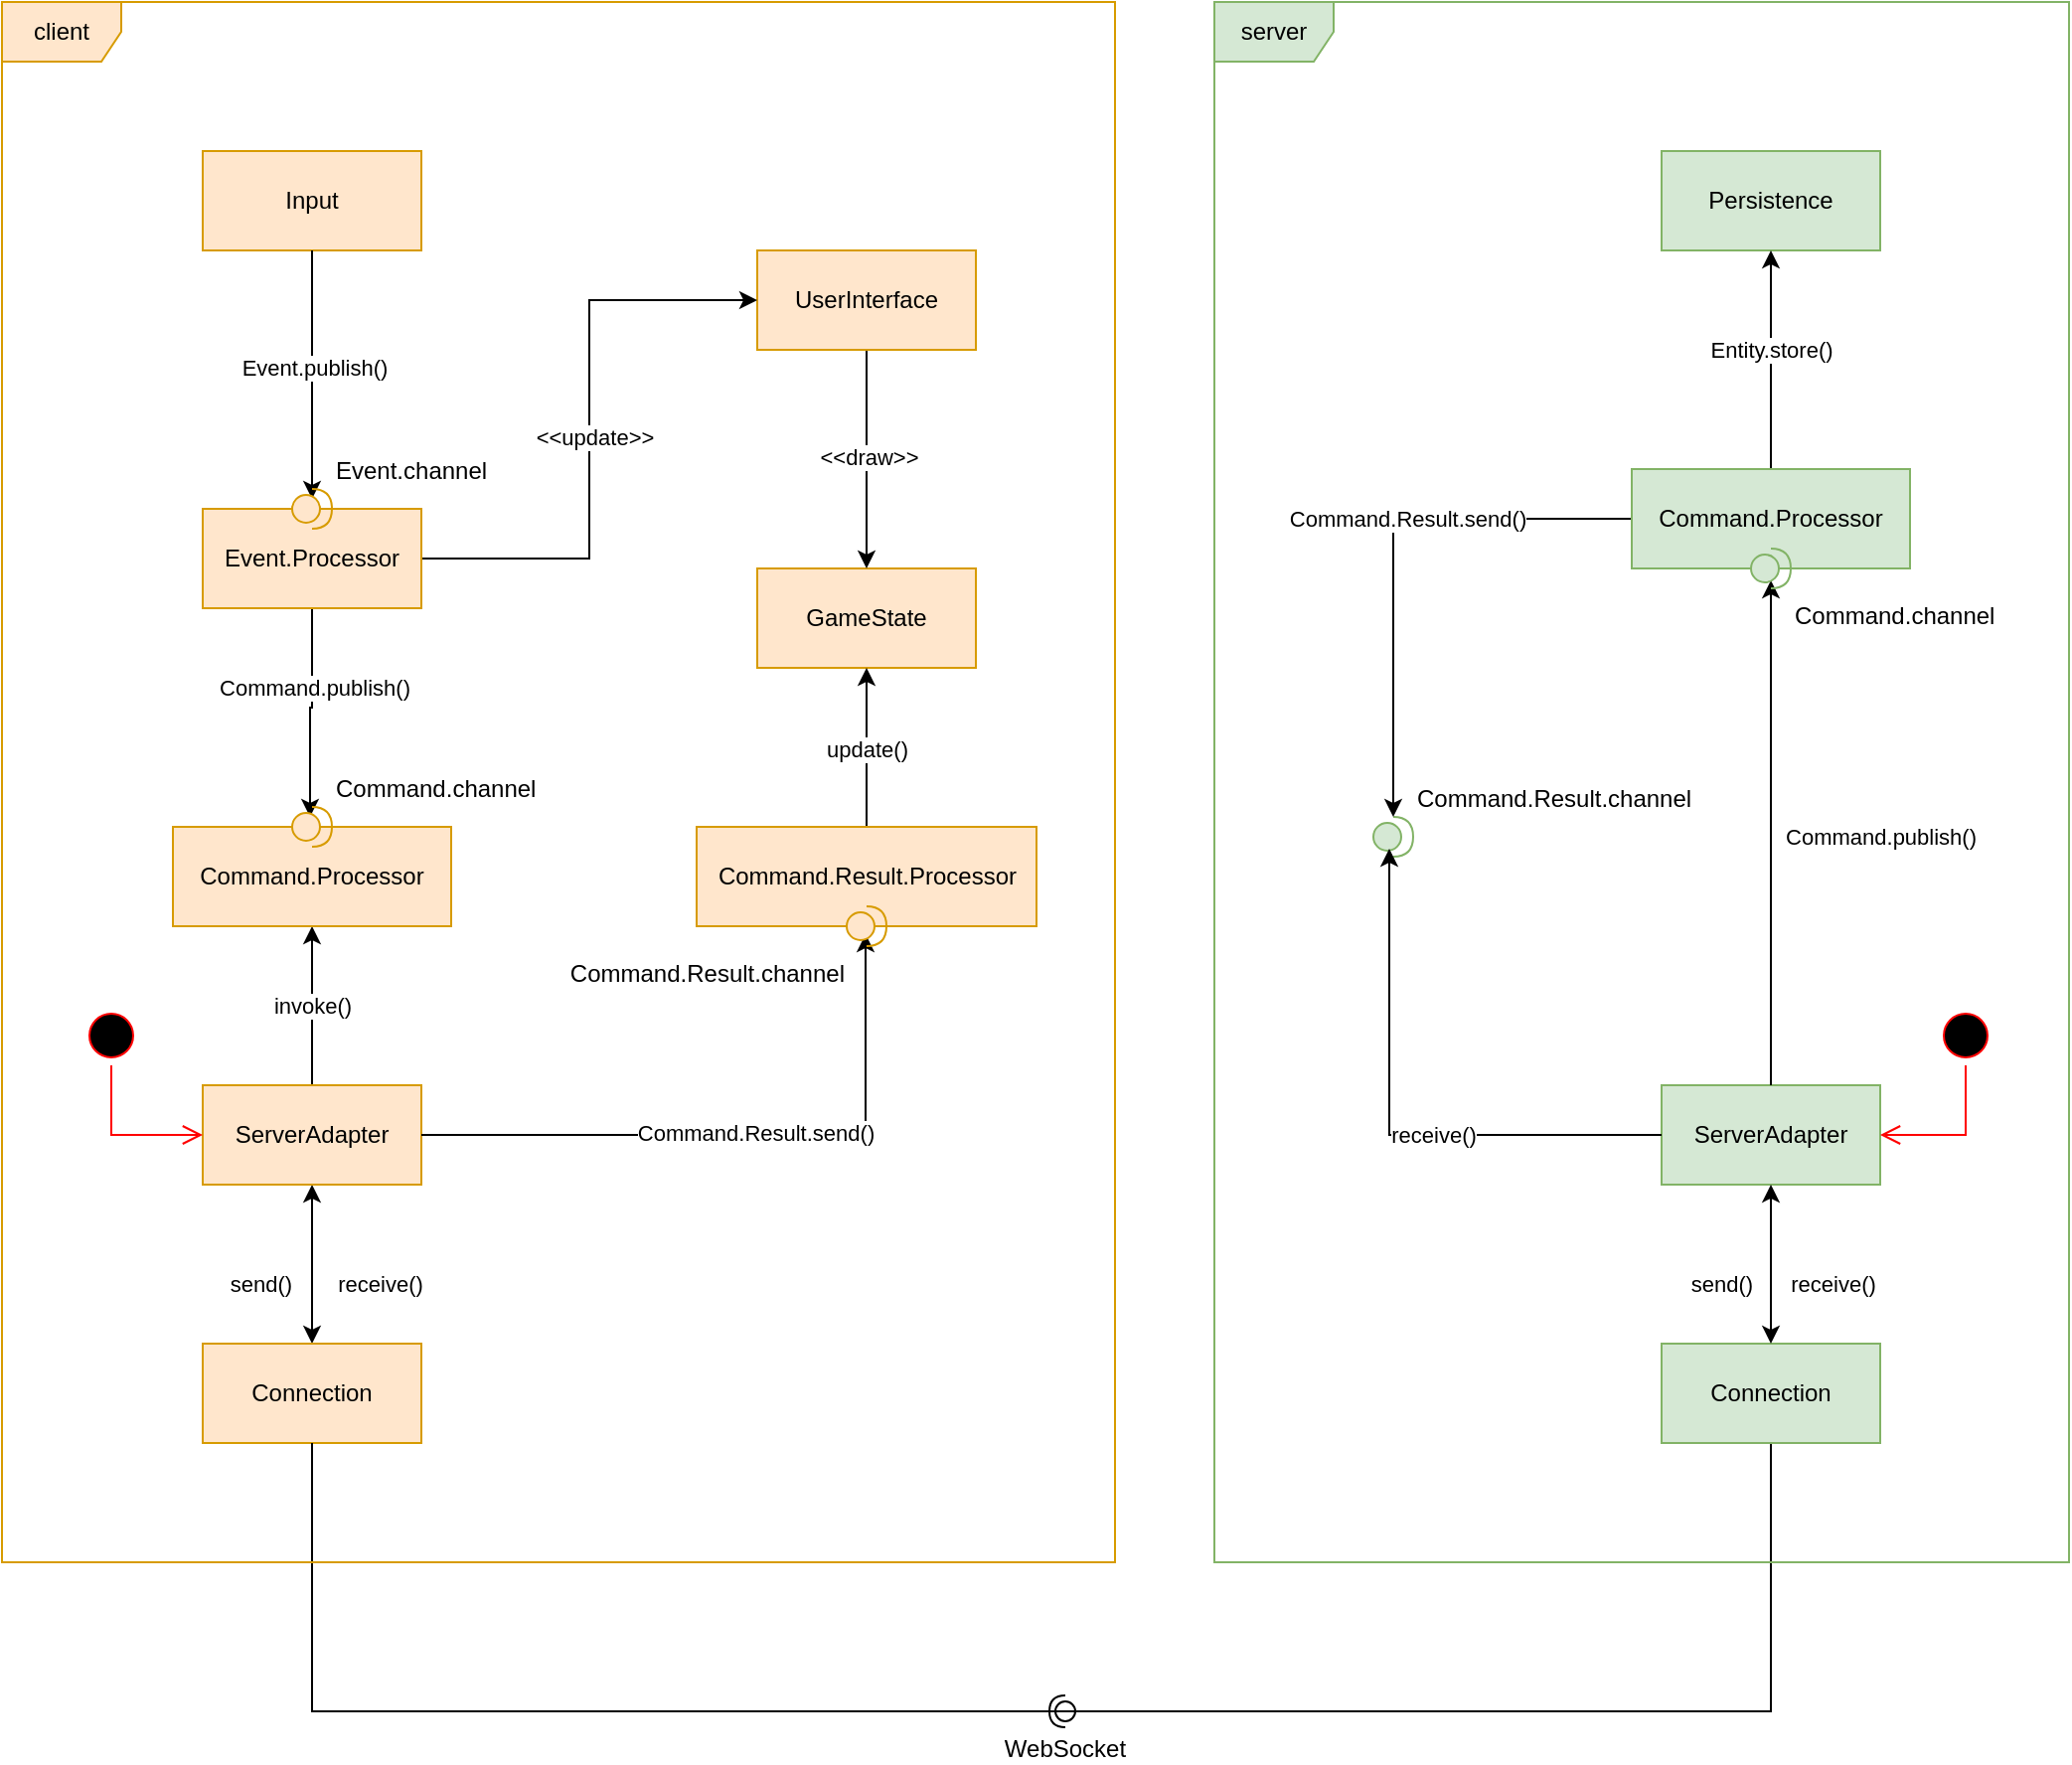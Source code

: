 <mxfile version="22.0.4" type="github">
  <diagram name="Page-1" id="UYL8_NdyV3v0G7oxMtFX">
    <mxGraphModel dx="1509" dy="767" grid="1" gridSize="10" guides="1" tooltips="1" connect="1" arrows="1" fold="1" page="1" pageScale="1" pageWidth="1169" pageHeight="827" math="0" shadow="0">
      <root>
        <mxCell id="0" />
        <mxCell id="1" parent="0" />
        <mxCell id="Ads9iYY9otx-zzuFFO7g-1" value="Input" style="html=1;whiteSpace=wrap;fillColor=#ffe6cc;strokeColor=#d79b00;" vertex="1" parent="1">
          <mxGeometry x="171" y="90" width="110" height="50" as="geometry" />
        </mxCell>
        <mxCell id="Ads9iYY9otx-zzuFFO7g-10" style="edgeStyle=orthogonalEdgeStyle;rounded=0;orthogonalLoop=1;jettySize=auto;html=1;exitX=0.5;exitY=1;exitDx=0;exitDy=0;entryX=0.5;entryY=0.25;entryDx=0;entryDy=0;entryPerimeter=0;" edge="1" parent="1" source="Ads9iYY9otx-zzuFFO7g-1" target="Ads9iYY9otx-zzuFFO7g-5">
          <mxGeometry relative="1" as="geometry">
            <Array as="points">
              <mxPoint x="226" y="255" />
            </Array>
          </mxGeometry>
        </mxCell>
        <mxCell id="Ads9iYY9otx-zzuFFO7g-11" value="Event.publish()" style="edgeLabel;html=1;align=center;verticalAlign=middle;resizable=0;points=[];" vertex="1" connectable="0" parent="Ads9iYY9otx-zzuFFO7g-10">
          <mxGeometry x="-0.061" y="1" relative="1" as="geometry">
            <mxPoint as="offset" />
          </mxGeometry>
        </mxCell>
        <mxCell id="Ads9iYY9otx-zzuFFO7g-16" style="edgeStyle=orthogonalEdgeStyle;rounded=0;orthogonalLoop=1;jettySize=auto;html=1;exitX=0.5;exitY=1;exitDx=0;exitDy=0;entryX=0.45;entryY=0.25;entryDx=0;entryDy=0;entryPerimeter=0;" edge="1" parent="1" source="Ads9iYY9otx-zzuFFO7g-2" target="Ads9iYY9otx-zzuFFO7g-14">
          <mxGeometry relative="1" as="geometry" />
        </mxCell>
        <mxCell id="Ads9iYY9otx-zzuFFO7g-17" value="Command.publish()" style="edgeLabel;html=1;align=center;verticalAlign=middle;resizable=0;points=[];" vertex="1" connectable="0" parent="Ads9iYY9otx-zzuFFO7g-16">
          <mxGeometry x="-0.25" y="1" relative="1" as="geometry">
            <mxPoint as="offset" />
          </mxGeometry>
        </mxCell>
        <mxCell id="Ads9iYY9otx-zzuFFO7g-19" style="edgeStyle=orthogonalEdgeStyle;rounded=0;orthogonalLoop=1;jettySize=auto;html=1;exitX=0.5;exitY=0;exitDx=0;exitDy=0;entryX=0.5;entryY=1;entryDx=0;entryDy=0;" edge="1" parent="1" source="Ads9iYY9otx-zzuFFO7g-18" target="Ads9iYY9otx-zzuFFO7g-13">
          <mxGeometry relative="1" as="geometry" />
        </mxCell>
        <mxCell id="Ads9iYY9otx-zzuFFO7g-20" value="invoke()" style="edgeLabel;html=1;align=center;verticalAlign=middle;resizable=0;points=[];" vertex="1" connectable="0" parent="Ads9iYY9otx-zzuFFO7g-19">
          <mxGeometry x="0.3" y="-1" relative="1" as="geometry">
            <mxPoint x="-1" y="12" as="offset" />
          </mxGeometry>
        </mxCell>
        <mxCell id="Ads9iYY9otx-zzuFFO7g-32" style="edgeStyle=orthogonalEdgeStyle;rounded=0;orthogonalLoop=1;jettySize=auto;html=1;exitX=0.5;exitY=1;exitDx=0;exitDy=0;entryX=0.5;entryY=0;entryDx=0;entryDy=0;startArrow=classic;startFill=1;" edge="1" parent="1" source="Ads9iYY9otx-zzuFFO7g-18" target="Ads9iYY9otx-zzuFFO7g-31">
          <mxGeometry relative="1" as="geometry" />
        </mxCell>
        <mxCell id="Ads9iYY9otx-zzuFFO7g-57" value="send()" style="edgeLabel;html=1;align=center;verticalAlign=middle;resizable=0;points=[];" vertex="1" connectable="0" parent="Ads9iYY9otx-zzuFFO7g-32">
          <mxGeometry x="-0.1" relative="1" as="geometry">
            <mxPoint x="-26" y="14" as="offset" />
          </mxGeometry>
        </mxCell>
        <mxCell id="Ads9iYY9otx-zzuFFO7g-58" value="receive()" style="edgeLabel;html=1;align=center;verticalAlign=middle;resizable=0;points=[];" vertex="1" connectable="0" parent="Ads9iYY9otx-zzuFFO7g-32">
          <mxGeometry x="-0.075" y="1" relative="1" as="geometry">
            <mxPoint x="33" y="13" as="offset" />
          </mxGeometry>
        </mxCell>
        <mxCell id="Ads9iYY9otx-zzuFFO7g-18" value="ServerAdapter" style="html=1;whiteSpace=wrap;fillColor=#ffe6cc;strokeColor=#d79b00;" vertex="1" parent="1">
          <mxGeometry x="171" y="560" width="110" height="50" as="geometry" />
        </mxCell>
        <mxCell id="Ads9iYY9otx-zzuFFO7g-31" value="Connection" style="html=1;whiteSpace=wrap;fillColor=#ffe6cc;strokeColor=#d79b00;" vertex="1" parent="1">
          <mxGeometry x="171" y="690" width="110" height="50" as="geometry" />
        </mxCell>
        <mxCell id="Ads9iYY9otx-zzuFFO7g-39" value="" style="rounded=0;orthogonalLoop=1;jettySize=auto;html=1;endArrow=halfCircle;endFill=0;endSize=6;strokeWidth=1;sketch=0;exitX=0.5;exitY=1;exitDx=0;exitDy=0;" edge="1" target="Ads9iYY9otx-zzuFFO7g-41" parent="1" source="Ads9iYY9otx-zzuFFO7g-33">
          <mxGeometry relative="1" as="geometry">
            <mxPoint x="434" y="815" as="sourcePoint" />
            <Array as="points">
              <mxPoint x="960" y="875" />
              <mxPoint x="600" y="875" />
            </Array>
          </mxGeometry>
        </mxCell>
        <mxCell id="Ads9iYY9otx-zzuFFO7g-40" value="" style="rounded=0;orthogonalLoop=1;jettySize=auto;html=1;endArrow=oval;endFill=0;sketch=0;sourcePerimeterSpacing=0;targetPerimeterSpacing=0;endSize=10;exitX=0.5;exitY=1;exitDx=0;exitDy=0;" edge="1" target="Ads9iYY9otx-zzuFFO7g-41" parent="1" source="Ads9iYY9otx-zzuFFO7g-31">
          <mxGeometry relative="1" as="geometry">
            <mxPoint x="394" y="815" as="sourcePoint" />
            <Array as="points">
              <mxPoint x="226" y="875" />
            </Array>
          </mxGeometry>
        </mxCell>
        <mxCell id="Ads9iYY9otx-zzuFFO7g-41" value="WebSocket" style="ellipse;whiteSpace=wrap;html=1;align=center;aspect=fixed;fillColor=none;strokeColor=none;resizable=0;perimeter=centerPerimeter;rotatable=0;allowArrows=0;points=[];outlineConnect=1;labelPosition=center;verticalLabelPosition=bottom;verticalAlign=top;" vertex="1" parent="1">
          <mxGeometry x="600" y="870" width="10" height="10" as="geometry" />
        </mxCell>
        <mxCell id="Ads9iYY9otx-zzuFFO7g-42" value="client" style="shape=umlFrame;whiteSpace=wrap;html=1;pointerEvents=0;fillColor=#ffe6cc;strokeColor=#d79b00;" vertex="1" parent="1">
          <mxGeometry x="70" y="15" width="560" height="785" as="geometry" />
        </mxCell>
        <mxCell id="Ads9iYY9otx-zzuFFO7g-44" value="" style="ellipse;html=1;shape=startState;fillColor=#000000;strokeColor=#ff0000;" vertex="1" parent="1">
          <mxGeometry x="110" y="520" width="30" height="30" as="geometry" />
        </mxCell>
        <mxCell id="Ads9iYY9otx-zzuFFO7g-45" value="" style="edgeStyle=orthogonalEdgeStyle;html=1;verticalAlign=bottom;endArrow=open;endSize=8;strokeColor=#ff0000;rounded=0;" edge="1" source="Ads9iYY9otx-zzuFFO7g-44" parent="1" target="Ads9iYY9otx-zzuFFO7g-18">
          <mxGeometry relative="1" as="geometry">
            <mxPoint x="125" y="585" as="targetPoint" />
            <Array as="points">
              <mxPoint x="125" y="585" />
            </Array>
          </mxGeometry>
        </mxCell>
        <mxCell id="Ads9iYY9otx-zzuFFO7g-63" value="" style="group" vertex="1" connectable="0" parent="1">
          <mxGeometry x="680" y="15" width="430" height="785" as="geometry" />
        </mxCell>
        <mxCell id="Ads9iYY9otx-zzuFFO7g-21" value="ServerAdapter" style="html=1;whiteSpace=wrap;fillColor=#d5e8d4;strokeColor=#82b366;" vertex="1" parent="Ads9iYY9otx-zzuFFO7g-63">
          <mxGeometry x="225" y="545" width="110" height="50" as="geometry" />
        </mxCell>
        <mxCell id="Ads9iYY9otx-zzuFFO7g-27" style="edgeStyle=orthogonalEdgeStyle;rounded=0;orthogonalLoop=1;jettySize=auto;html=1;exitX=0.5;exitY=0;exitDx=0;exitDy=0;entryX=0.5;entryY=0.8;entryDx=0;entryDy=0;entryPerimeter=0;" edge="1" parent="Ads9iYY9otx-zzuFFO7g-63" source="Ads9iYY9otx-zzuFFO7g-21" target="Ads9iYY9otx-zzuFFO7g-25">
          <mxGeometry relative="1" as="geometry" />
        </mxCell>
        <mxCell id="Ads9iYY9otx-zzuFFO7g-28" value="Command.publish()" style="edgeLabel;html=1;align=center;verticalAlign=middle;resizable=0;points=[];" vertex="1" connectable="0" parent="Ads9iYY9otx-zzuFFO7g-27">
          <mxGeometry x="-0.015" y="1" relative="1" as="geometry">
            <mxPoint x="56" as="offset" />
          </mxGeometry>
        </mxCell>
        <mxCell id="Ads9iYY9otx-zzuFFO7g-29" value="Persistence" style="html=1;whiteSpace=wrap;fillColor=#d5e8d4;strokeColor=#82b366;" vertex="1" parent="Ads9iYY9otx-zzuFFO7g-63">
          <mxGeometry x="225" y="75" width="110" height="50" as="geometry" />
        </mxCell>
        <mxCell id="Ads9iYY9otx-zzuFFO7g-33" value="Connection" style="html=1;whiteSpace=wrap;fillColor=#d5e8d4;strokeColor=#82b366;" vertex="1" parent="Ads9iYY9otx-zzuFFO7g-63">
          <mxGeometry x="225" y="675" width="110" height="50" as="geometry" />
        </mxCell>
        <mxCell id="Ads9iYY9otx-zzuFFO7g-34" style="edgeStyle=orthogonalEdgeStyle;rounded=0;orthogonalLoop=1;jettySize=auto;html=1;exitX=0.5;exitY=1;exitDx=0;exitDy=0;entryX=0.5;entryY=0;entryDx=0;entryDy=0;startArrow=classic;startFill=1;" edge="1" parent="Ads9iYY9otx-zzuFFO7g-63" source="Ads9iYY9otx-zzuFFO7g-21" target="Ads9iYY9otx-zzuFFO7g-33">
          <mxGeometry relative="1" as="geometry" />
        </mxCell>
        <mxCell id="Ads9iYY9otx-zzuFFO7g-37" value="send()" style="edgeLabel;html=1;align=center;verticalAlign=middle;resizable=0;points=[];" vertex="1" connectable="0" parent="Ads9iYY9otx-zzuFFO7g-34">
          <mxGeometry x="-0.025" y="2" relative="1" as="geometry">
            <mxPoint x="-27" y="11" as="offset" />
          </mxGeometry>
        </mxCell>
        <mxCell id="Ads9iYY9otx-zzuFFO7g-38" value="receive()" style="edgeLabel;html=1;align=center;verticalAlign=middle;resizable=0;points=[];" vertex="1" connectable="0" parent="Ads9iYY9otx-zzuFFO7g-34">
          <mxGeometry x="0.2" y="-2" relative="1" as="geometry">
            <mxPoint x="33" y="2" as="offset" />
          </mxGeometry>
        </mxCell>
        <mxCell id="Ads9iYY9otx-zzuFFO7g-43" value="server" style="shape=umlFrame;whiteSpace=wrap;html=1;pointerEvents=0;fillColor=#d5e8d4;strokeColor=#82b366;" vertex="1" parent="Ads9iYY9otx-zzuFFO7g-63">
          <mxGeometry width="430" height="785" as="geometry" />
        </mxCell>
        <mxCell id="Ads9iYY9otx-zzuFFO7g-46" value="" style="ellipse;html=1;shape=startState;fillColor=#000000;strokeColor=#ff0000;" vertex="1" parent="Ads9iYY9otx-zzuFFO7g-63">
          <mxGeometry x="363" y="505" width="30" height="30" as="geometry" />
        </mxCell>
        <mxCell id="Ads9iYY9otx-zzuFFO7g-47" value="" style="edgeStyle=orthogonalEdgeStyle;html=1;verticalAlign=bottom;endArrow=open;endSize=8;strokeColor=#ff0000;rounded=0;entryX=1;entryY=0.5;entryDx=0;entryDy=0;" edge="1" source="Ads9iYY9otx-zzuFFO7g-46" parent="Ads9iYY9otx-zzuFFO7g-63" target="Ads9iYY9otx-zzuFFO7g-21">
          <mxGeometry relative="1" as="geometry">
            <mxPoint x="350" y="570" as="targetPoint" />
            <Array as="points">
              <mxPoint x="378" y="570" />
            </Array>
          </mxGeometry>
        </mxCell>
        <mxCell id="Ads9iYY9otx-zzuFFO7g-50" value="Command.Result.channel" style="shape=providedRequiredInterface;html=1;verticalLabelPosition=top;sketch=0;labelPosition=right;align=left;verticalAlign=bottom;fillColor=#d5e8d4;strokeColor=#82b366;" vertex="1" parent="Ads9iYY9otx-zzuFFO7g-63">
          <mxGeometry x="80" y="410" width="20" height="20" as="geometry" />
        </mxCell>
        <mxCell id="Ads9iYY9otx-zzuFFO7g-51" style="edgeStyle=orthogonalEdgeStyle;rounded=0;orthogonalLoop=1;jettySize=auto;html=1;exitX=0;exitY=0.5;exitDx=0;exitDy=0;" edge="1" parent="Ads9iYY9otx-zzuFFO7g-63" source="Ads9iYY9otx-zzuFFO7g-24" target="Ads9iYY9otx-zzuFFO7g-50">
          <mxGeometry relative="1" as="geometry" />
        </mxCell>
        <mxCell id="Ads9iYY9otx-zzuFFO7g-52" value="Command.Result.send()" style="edgeLabel;html=1;align=center;verticalAlign=middle;resizable=0;points=[];" vertex="1" connectable="0" parent="Ads9iYY9otx-zzuFFO7g-51">
          <mxGeometry x="-0.356" y="1" relative="1" as="geometry">
            <mxPoint x="-26" y="-1" as="offset" />
          </mxGeometry>
        </mxCell>
        <mxCell id="Ads9iYY9otx-zzuFFO7g-53" style="edgeStyle=orthogonalEdgeStyle;rounded=0;orthogonalLoop=1;jettySize=auto;html=1;exitX=0;exitY=0.5;exitDx=0;exitDy=0;entryX=0.4;entryY=0.8;entryDx=0;entryDy=0;entryPerimeter=0;" edge="1" parent="Ads9iYY9otx-zzuFFO7g-63" source="Ads9iYY9otx-zzuFFO7g-21" target="Ads9iYY9otx-zzuFFO7g-50">
          <mxGeometry relative="1" as="geometry" />
        </mxCell>
        <mxCell id="Ads9iYY9otx-zzuFFO7g-54" value="receive()" style="edgeLabel;html=1;align=center;verticalAlign=middle;resizable=0;points=[];" vertex="1" connectable="0" parent="Ads9iYY9otx-zzuFFO7g-53">
          <mxGeometry x="-0.366" y="1" relative="1" as="geometry">
            <mxPoint x="-26" y="-1" as="offset" />
          </mxGeometry>
        </mxCell>
        <mxCell id="Ads9iYY9otx-zzuFFO7g-55" style="edgeStyle=orthogonalEdgeStyle;rounded=0;orthogonalLoop=1;jettySize=auto;html=1;exitX=0.5;exitY=0;exitDx=0;exitDy=0;entryX=0.5;entryY=1;entryDx=0;entryDy=0;" edge="1" parent="Ads9iYY9otx-zzuFFO7g-63" source="Ads9iYY9otx-zzuFFO7g-24" target="Ads9iYY9otx-zzuFFO7g-29">
          <mxGeometry relative="1" as="geometry" />
        </mxCell>
        <mxCell id="Ads9iYY9otx-zzuFFO7g-56" value="Entity.store()" style="edgeLabel;html=1;align=center;verticalAlign=middle;resizable=0;points=[];" vertex="1" connectable="0" parent="Ads9iYY9otx-zzuFFO7g-55">
          <mxGeometry x="-0.255" y="-2" relative="1" as="geometry">
            <mxPoint x="-2" y="-19" as="offset" />
          </mxGeometry>
        </mxCell>
        <mxCell id="Ads9iYY9otx-zzuFFO7g-24" value="Command.Processor" style="html=1;whiteSpace=wrap;fillColor=#d5e8d4;strokeColor=#82b366;" vertex="1" parent="Ads9iYY9otx-zzuFFO7g-63">
          <mxGeometry x="210" y="235" width="140" height="50" as="geometry" />
        </mxCell>
        <mxCell id="Ads9iYY9otx-zzuFFO7g-25" value="Command.channel" style="shape=providedRequiredInterface;html=1;verticalLabelPosition=bottom;sketch=0;labelPosition=right;align=left;verticalAlign=top;fillColor=#d5e8d4;strokeColor=#82b366;" vertex="1" parent="Ads9iYY9otx-zzuFFO7g-63">
          <mxGeometry x="270" y="275" width="20" height="20" as="geometry" />
        </mxCell>
        <mxCell id="Ads9iYY9otx-zzuFFO7g-64" style="edgeStyle=orthogonalEdgeStyle;rounded=0;orthogonalLoop=1;jettySize=auto;html=1;exitX=1;exitY=0.5;exitDx=0;exitDy=0;entryX=0.475;entryY=0.7;entryDx=0;entryDy=0;entryPerimeter=0;" edge="1" parent="1" source="Ads9iYY9otx-zzuFFO7g-18" target="Ads9iYY9otx-zzuFFO7g-60">
          <mxGeometry relative="1" as="geometry" />
        </mxCell>
        <mxCell id="Ads9iYY9otx-zzuFFO7g-65" value="Command.Result.send()" style="edgeLabel;html=1;align=center;verticalAlign=middle;resizable=0;points=[];" vertex="1" connectable="0" parent="Ads9iYY9otx-zzuFFO7g-64">
          <mxGeometry x="0.034" y="1" relative="1" as="geometry">
            <mxPoint as="offset" />
          </mxGeometry>
        </mxCell>
        <mxCell id="Ads9iYY9otx-zzuFFO7g-66" value="GameState" style="html=1;whiteSpace=wrap;fillColor=#ffe6cc;strokeColor=#d79b00;" vertex="1" parent="1">
          <mxGeometry x="450" y="300" width="110" height="50" as="geometry" />
        </mxCell>
        <mxCell id="Ads9iYY9otx-zzuFFO7g-67" style="edgeStyle=orthogonalEdgeStyle;rounded=0;orthogonalLoop=1;jettySize=auto;html=1;exitX=0.5;exitY=0;exitDx=0;exitDy=0;entryX=0.5;entryY=1;entryDx=0;entryDy=0;" edge="1" parent="1" source="Ads9iYY9otx-zzuFFO7g-59" target="Ads9iYY9otx-zzuFFO7g-66">
          <mxGeometry relative="1" as="geometry" />
        </mxCell>
        <mxCell id="Ads9iYY9otx-zzuFFO7g-68" value="update()" style="edgeLabel;html=1;align=center;verticalAlign=middle;resizable=0;points=[];" vertex="1" connectable="0" parent="Ads9iYY9otx-zzuFFO7g-67">
          <mxGeometry x="0.005" relative="1" as="geometry">
            <mxPoint y="1" as="offset" />
          </mxGeometry>
        </mxCell>
        <mxCell id="Ads9iYY9otx-zzuFFO7g-72" style="edgeStyle=orthogonalEdgeStyle;rounded=0;orthogonalLoop=1;jettySize=auto;html=1;exitX=0.5;exitY=1;exitDx=0;exitDy=0;entryX=0.5;entryY=0;entryDx=0;entryDy=0;" edge="1" parent="1" source="Ads9iYY9otx-zzuFFO7g-69" target="Ads9iYY9otx-zzuFFO7g-66">
          <mxGeometry relative="1" as="geometry" />
        </mxCell>
        <mxCell id="Ads9iYY9otx-zzuFFO7g-73" value="&amp;lt;&amp;lt;draw&amp;gt;&amp;gt;" style="edgeLabel;html=1;align=center;verticalAlign=middle;resizable=0;points=[];" vertex="1" connectable="0" parent="Ads9iYY9otx-zzuFFO7g-72">
          <mxGeometry x="-0.018" y="1" relative="1" as="geometry">
            <mxPoint as="offset" />
          </mxGeometry>
        </mxCell>
        <mxCell id="Ads9iYY9otx-zzuFFO7g-69" value="UserInterface" style="html=1;whiteSpace=wrap;fillColor=#ffe6cc;strokeColor=#d79b00;" vertex="1" parent="1">
          <mxGeometry x="450" y="140" width="110" height="50" as="geometry" />
        </mxCell>
        <mxCell id="Ads9iYY9otx-zzuFFO7g-70" style="edgeStyle=orthogonalEdgeStyle;rounded=0;orthogonalLoop=1;jettySize=auto;html=1;exitX=1;exitY=0.5;exitDx=0;exitDy=0;entryX=0;entryY=0.5;entryDx=0;entryDy=0;" edge="1" parent="1" source="Ads9iYY9otx-zzuFFO7g-2" target="Ads9iYY9otx-zzuFFO7g-69">
          <mxGeometry relative="1" as="geometry" />
        </mxCell>
        <mxCell id="Ads9iYY9otx-zzuFFO7g-71" value="&amp;lt;&amp;lt;update&amp;gt;&amp;gt;" style="edgeLabel;html=1;align=center;verticalAlign=middle;resizable=0;points=[];" vertex="1" connectable="0" parent="Ads9iYY9otx-zzuFFO7g-70">
          <mxGeometry x="-0.021" y="-1" relative="1" as="geometry">
            <mxPoint x="1" y="1" as="offset" />
          </mxGeometry>
        </mxCell>
        <mxCell id="Ads9iYY9otx-zzuFFO7g-59" value="Command.Result.Processor" style="html=1;whiteSpace=wrap;fillColor=#ffe6cc;strokeColor=#d79b00;" vertex="1" parent="1">
          <mxGeometry x="419.5" y="430" width="171" height="50" as="geometry" />
        </mxCell>
        <mxCell id="Ads9iYY9otx-zzuFFO7g-60" value="Command.Result.channel" style="shape=providedRequiredInterface;html=1;verticalLabelPosition=bottom;sketch=0;labelPosition=left;align=right;verticalAlign=top;fillColor=#ffe6cc;strokeColor=#d79b00;" vertex="1" parent="1">
          <mxGeometry x="495" y="470" width="20" height="20" as="geometry" />
        </mxCell>
        <mxCell id="Ads9iYY9otx-zzuFFO7g-13" value="Command.Processor" style="html=1;whiteSpace=wrap;fillColor=#ffe6cc;strokeColor=#d79b00;" vertex="1" parent="1">
          <mxGeometry x="156" y="430" width="140" height="50" as="geometry" />
        </mxCell>
        <mxCell id="Ads9iYY9otx-zzuFFO7g-14" value="Command.channel" style="shape=providedRequiredInterface;html=1;verticalLabelPosition=top;sketch=0;labelPosition=right;align=left;verticalAlign=bottom;fillColor=#ffe6cc;strokeColor=#d79b00;" vertex="1" parent="1">
          <mxGeometry x="216" y="420" width="20" height="20" as="geometry" />
        </mxCell>
        <mxCell id="Ads9iYY9otx-zzuFFO7g-2" value="Event.Processor" style="html=1;whiteSpace=wrap;fillColor=#ffe6cc;strokeColor=#d79b00;" vertex="1" parent="1">
          <mxGeometry x="171" y="270" width="110" height="50" as="geometry" />
        </mxCell>
        <mxCell id="Ads9iYY9otx-zzuFFO7g-5" value="Event.channel" style="shape=providedRequiredInterface;html=1;verticalLabelPosition=top;sketch=0;labelPosition=right;align=left;verticalAlign=bottom;fillColor=#ffe6cc;strokeColor=#d79b00;" vertex="1" parent="1">
          <mxGeometry x="216" y="260" width="20" height="20" as="geometry" />
        </mxCell>
      </root>
    </mxGraphModel>
  </diagram>
</mxfile>

